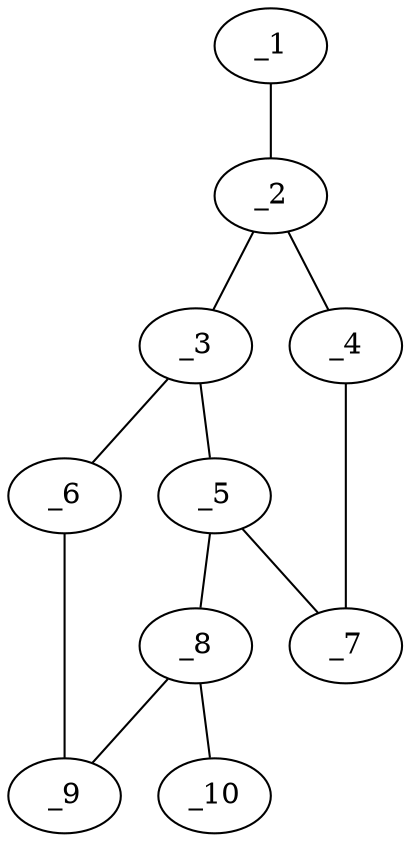 graph molid40725 {
	_1	 [charge=0,
		chem=2,
		symbol="O  ",
		x="4.7989",
		y="1.7601"];
	_2	 [charge=0,
		chem=1,
		symbol="C  ",
		x="4.4899",
		y="0.809"];
	_1 -- _2	 [valence=1];
	_3	 [charge=0,
		chem=1,
		symbol="C  ",
		x="3.5388",
		y="0.5"];
	_2 -- _3	 [valence=1];
	_4	 [charge=0,
		chem=1,
		symbol="C  ",
		x="5.0777",
		y=0];
	_2 -- _4	 [valence=1];
	_5	 [charge=0,
		chem=1,
		symbol="C  ",
		x="3.5388",
		y="-0.5"];
	_3 -- _5	 [valence=1];
	_6	 [charge=0,
		chem=2,
		symbol="O  ",
		x="2.5878",
		y="0.809"];
	_3 -- _6	 [valence=1];
	_7	 [charge=0,
		chem=2,
		symbol="O  ",
		x="4.4899",
		y="-0.809"];
	_4 -- _7	 [valence=1];
	_5 -- _7	 [valence=1];
	_8	 [charge=0,
		chem=1,
		symbol="C  ",
		x="2.5878",
		y="-0.809"];
	_5 -- _8	 [valence=1];
	_9	 [charge=0,
		chem=1,
		symbol="C  ",
		x=2,
		y=0];
	_6 -- _9	 [valence=1];
	_8 -- _9	 [valence=1];
	_10	 [charge=0,
		chem=2,
		symbol="O  ",
		x="2.2788",
		y="-1.7601"];
	_8 -- _10	 [valence=1];
}
